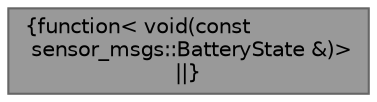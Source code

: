 digraph "function&lt; void(const sensor_msgs::BatteryState &amp;)&gt;"
{
 // LATEX_PDF_SIZE
  bgcolor="transparent";
  edge [fontname=Helvetica,fontsize=10,labelfontname=Helvetica,labelfontsize=10];
  node [fontname=Helvetica,fontsize=10,shape=box,height=0.2,width=0.4];
  Node1 [label="{function\< void(const\l sensor_msgs::BatteryState &)\>\n||}",height=0.2,width=0.4,color="gray40", fillcolor="grey60", style="filled", fontcolor="black",tooltip=" "];
}
